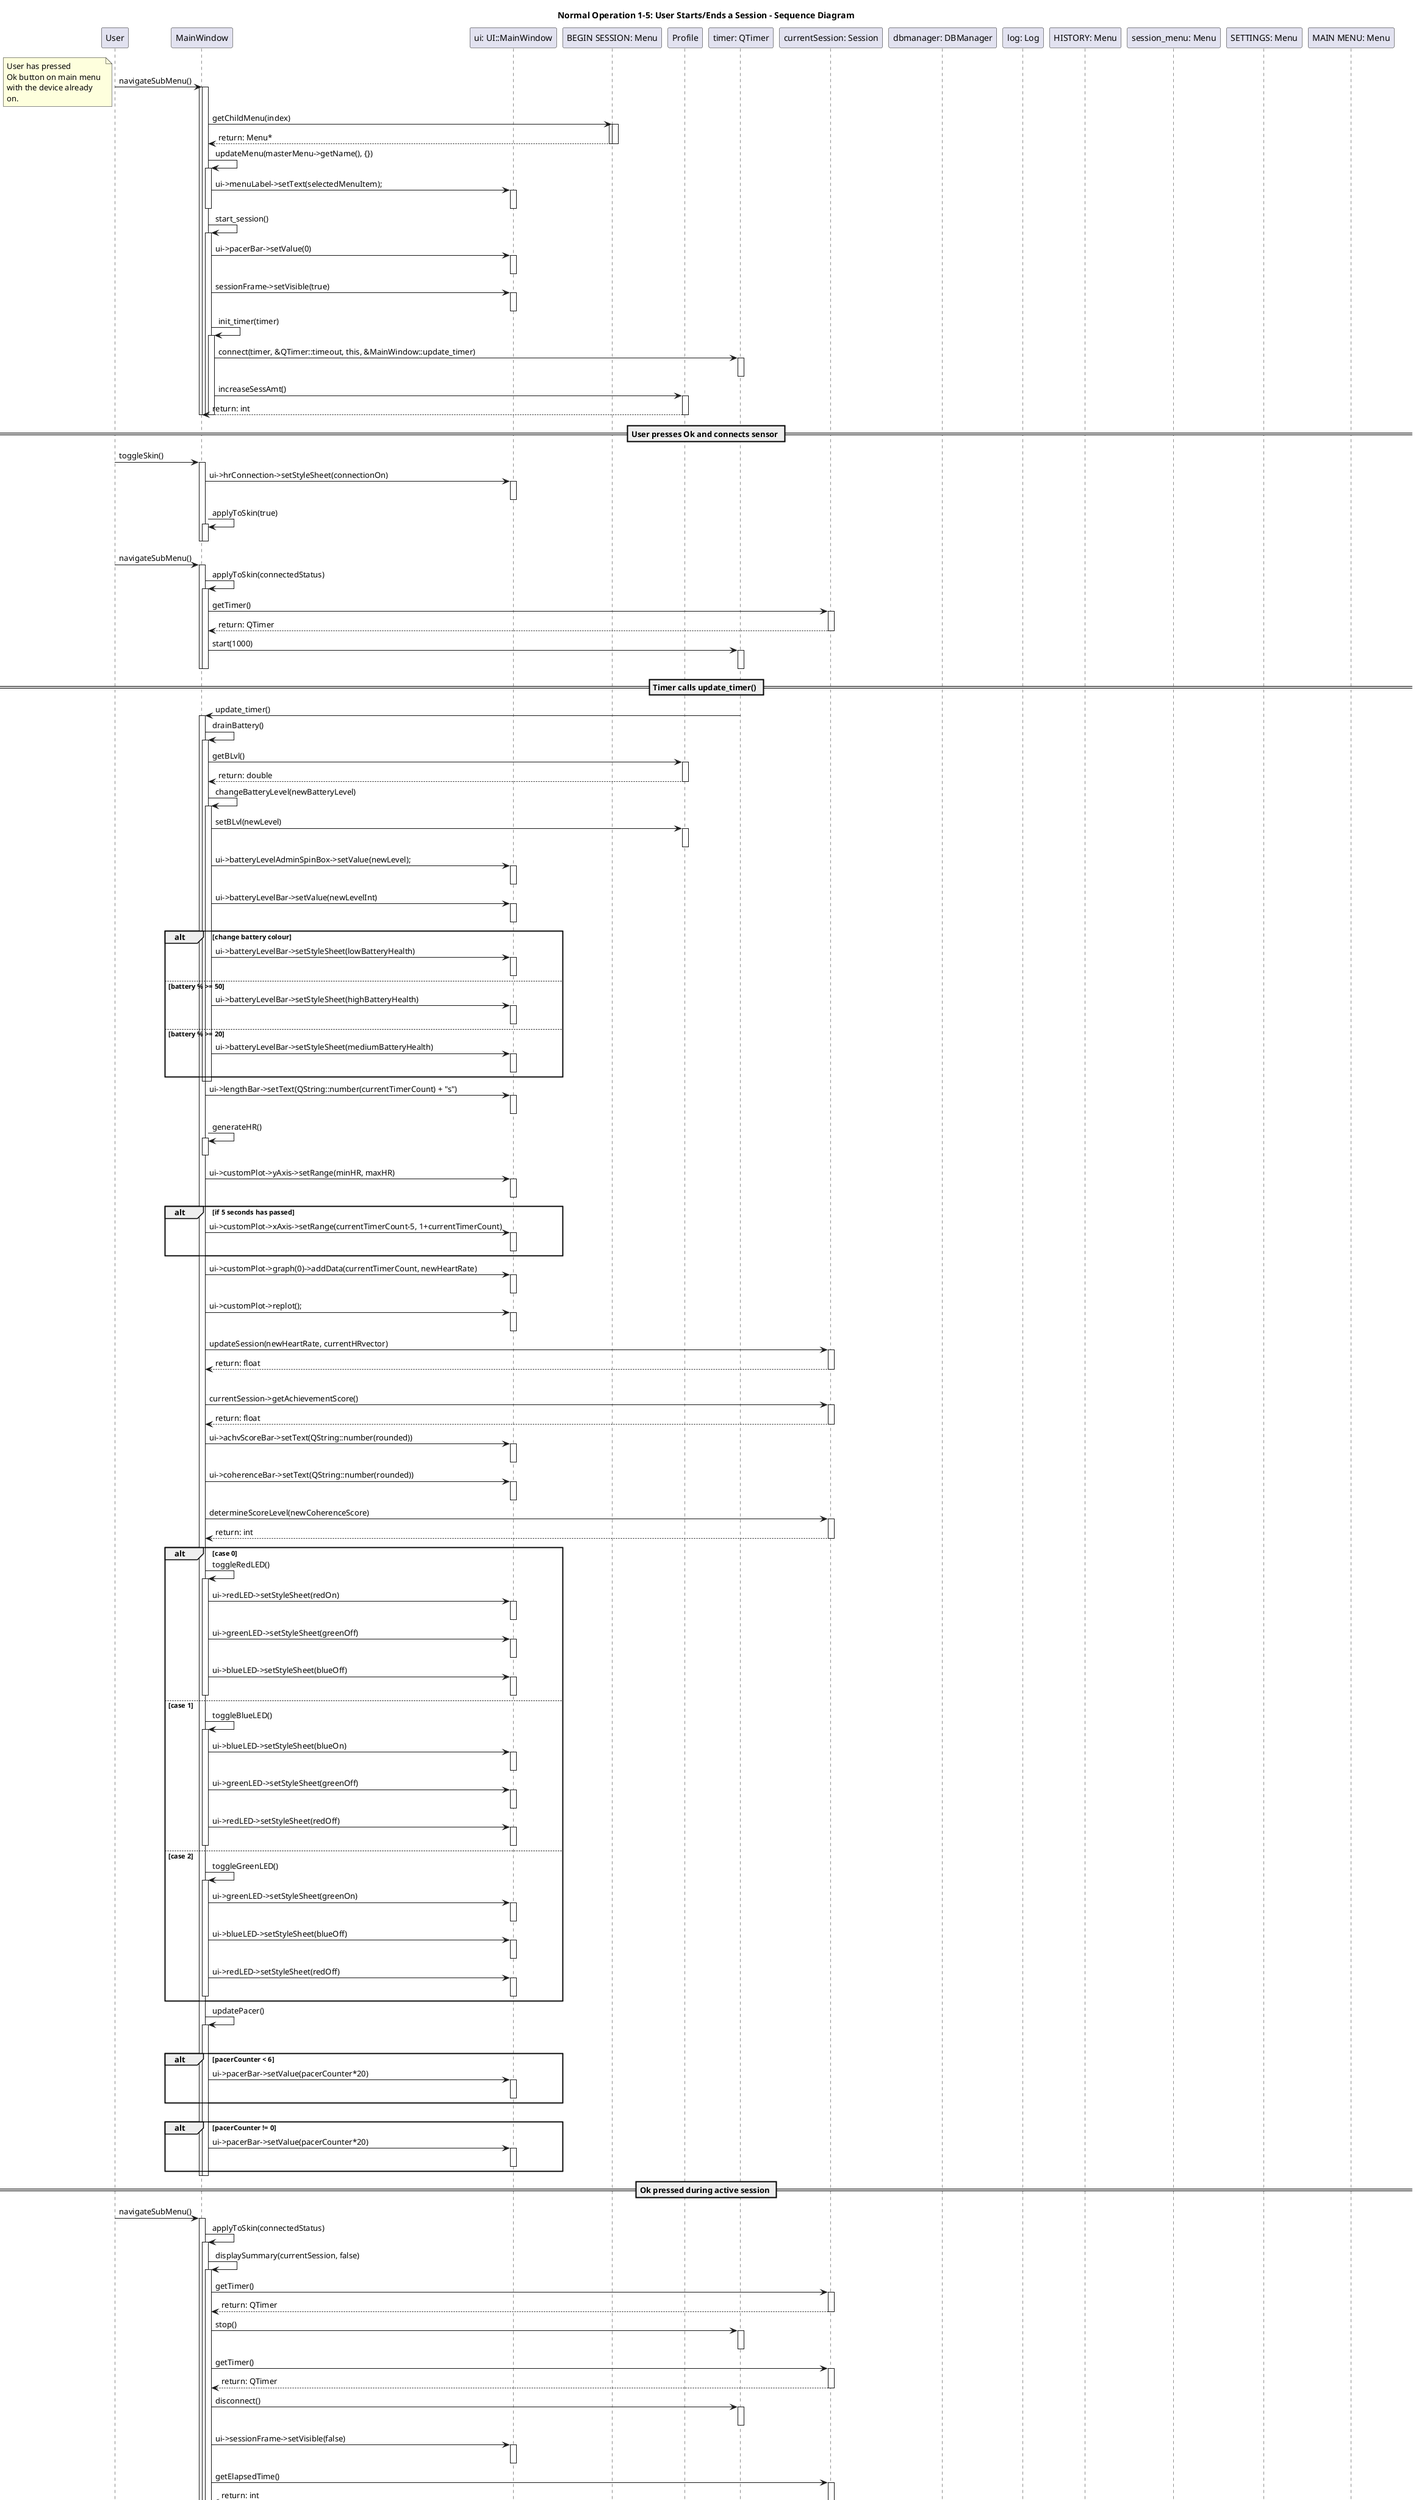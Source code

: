 @@startuml Normal Operation 1-5: User Starts/Ends a Session - Sequence Diagram
' title
title
    Normal Operation 1-5: User Starts/Ends a Session - Sequence Diagram
end title
' declare
participant User
participant "MainWindow" as main
participant "ui: UI::MainWindow" as ui
participant "BEGIN SESSION: Menu" as menu
participant Profile
participant "timer: QTimer" as thistimer
participant "currentSession: Session" as session
participant "dbmanager: DBManager" as db
participant "log: Log" as thislog
participant "HISTORY: Menu" as menu2
participant "session_menu: Menu" as menu3
participant "SETTINGS: Menu" as menu4
participant "MAIN MENU: Menu" as menu5
autoactivate on
' sequence
' ok button pressed on "BEGIN SESSION"
User -> main : navigateSubMenu()
note left
    User has pressed 
    Ok button on main menu 
    with the device already
    on.
end note
activate main

main -> menu : getChildMenu(index)
activate menu
return return: Menu*
deactivate menu

main -> main : updateMenu(masterMenu->getName(), {})
main -> ui : ui->menuLabel->setText(selectedMenuItem);
deactivate ui
deactivate main

main -> main : start_session()
main -> ui : ui->pacerBar->setValue(0)
deactivate ui
main -> ui : sessionFrame->setVisible(true)
deactivate ui
main -> main : init_timer(timer)
main -> thistimer : connect(timer, &QTimer::timeout, this, &MainWindow::update_timer)
deactivate thistimer
main -> Profile : increaseSessAmt()
return return: int
deactivate Profile
deactivate main
deactivate main
deactivate main
deactivate main
deactivate main

== User presses Ok and connects sensor ==

User -> main : toggleSkin()
main -> ui : ui->hrConnection->setStyleSheet(connectionOn)
deactivate ui
main -> main : applyToSkin(true)
deactivate main
deactivate main

User -> main : navigateSubMenu()
main -> main : applyToSkin(connectedStatus)
main -> session : getTimer()
return return: QTimer
main -> thistimer: start(1000)
deactivate thistimer
deactivate main
deactivate main

== Timer calls update_timer() ==

thistimer -> main : update_timer()
main -> main : drainBattery()
main -> Profile : getBLvl()
return return: double
main -> main: changeBatteryLevel(newBatteryLevel)
main -> Profile: setBLvl(newLevel)
deactivate Profile
main -> ui : ui->batteryLevelAdminSpinBox->setValue(newLevel);
deactivate ui
main -> ui : ui->batteryLevelBar->setValue(newLevelInt)
deactivate ui

alt change battery colour
    main -> ui : ui->batteryLevelBar->setStyleSheet(lowBatteryHealth)
    deactivate ui
else battery % >= 50
    main -> ui : ui->batteryLevelBar->setStyleSheet(highBatteryHealth)
    deactivate ui
else battery % >= 20
    main -> ui : ui->batteryLevelBar->setStyleSheet(mediumBatteryHealth)
    deactivate ui
end

deactivate main
deactivate main
main -> ui : ui->lengthBar->setText(QString::number(currentTimerCount) + "s")
deactivate ui

main -> main : generateHR()
deactivate main

main -> ui : ui->customPlot->yAxis->setRange(minHR, maxHR)
deactivate ui

alt if 5 seconds has passed
main -> ui : ui->customPlot->xAxis->setRange(currentTimerCount-5, 1+currentTimerCount)
deactivate ui
end

main -> ui : ui->customPlot->graph(0)->addData(currentTimerCount, newHeartRate)
deactivate ui
main -> ui : ui->customPlot->replot();
deactivate ui

main -> session : updateSession(newHeartRate, currentHRvector)
' alt 5 seconds since last coherence score
'     session -> session : calculateCoherenceScore(currentVector)
'     session -> session : determineScoreLevel(currentCoherence)
'     deactivate session
'     alt case 0
'         session -> session : addToLow()
'         deactivate session
'     else case 1 
'         session -> session : addToMed()
'         deactivate session
'     else case 2
'         session -> session : addToHigh()
'         deactivate session
'     end
'     session -> session : addCoherenceScore(currentCoherence)
'     deactivate session
'     deactivate session
' end
return return: float
deactivate session

alt newCoherenceScore != 1
    main -> session : currentSession->getAchievementScore()
    return return: float
    deactivate session
    main -> ui : ui->achvScoreBar->setText(QString::number(rounded))
    deactivate ui
    main -> ui : ui->coherenceBar->setText(QString::number(rounded))
    deactivate ui
    main -> session : determineScoreLevel(newCoherenceScore)
    return return: int
    deactivate session
    alt case 0
        main -> main : toggleRedLED()
        main -> ui : ui->redLED->setStyleSheet(redOn)
        deactivate ui
        main -> ui : ui->greenLED->setStyleSheet(greenOff)
        deactivate ui
        main -> ui : ui->blueLED->setStyleSheet(blueOff)
        deactivate ui
        deactivate main
    else case 1
        main -> main : toggleBlueLED()
        main -> ui : ui->blueLED->setStyleSheet(blueOn)
        deactivate ui
        main -> ui : ui->greenLED->setStyleSheet(greenOff)
        deactivate ui
        main -> ui : ui->redLED->setStyleSheet(redOff)
        deactivate ui
        deactivate main   
    else case 2
        main -> main : toggleGreenLED()
        main -> ui : ui->greenLED->setStyleSheet(greenOn)
        deactivate ui
        main -> ui : ui->blueLED->setStyleSheet(blueOff)
        deactivate ui
        main -> ui : ui->redLED->setStyleSheet(redOff)
        deactivate ui
        deactivate main   
end

main -> main : updatePacer()
alt pacerCountUp == true
    alt pacerCounter < 6
        main -> ui:ui->pacerBar->setValue(pacerCounter*20)
        deactivate ui 
    end
else pacerCountDown == true
    alt pacerCounter != 0
        main -> ui:ui->pacerBar->setValue(pacerCounter*20)
        deactivate ui 
    end
deactivate main
deactivate main

== Ok pressed during active session ==
User -> main : navigateSubMenu()
main -> main : applyToSkin(connectedStatus)
main -> main : displaySummary(currentSession, false)
main -> session : getTimer()
return return: QTimer
main -> thistimer: stop()
deactivate thistimer
main -> session : getTimer()
return return: QTimer
main -> thistimer: disconnect()
deactivate thistimer

main -> ui : ui->sessionFrame->setVisible(false)
deactivate ui
main -> session : getElapsedTime()
return return: int
deactivate session
main -> ui : ui->customPlot_2->xAxis->setRange(0, int)
deactivate ui

loop size of recordedHR in session
    main -> session : getGraph_int().size()
    return return: int
    deactivate session
    main -> session : getGraph_int()
    return return: QVector<int>
    deactivate session
end

main -> ui : ui->customPlot_2->yAxis->setRange(sessionMin, sessionMax)
deactivate ui
main -> ui : ui->customPlot_2->graph(0)->setData(emptyData, emptyData)
deactivate ui

main -> session : session->getElapsedTime()
return return: int
deactivate session

main -> ui : ui->customPlot_2->graph(0)->setData(seconds, session->getGraph_double())
deactivate ui
main -> ui : ui->customPlot_2->replot()
deactivate ui

main -> db : addLog(log)
deactivate db

main -> session : getCoherenceCount()
return return: int
deactivate session
main -> session : getAchievementScore()
return return: float
deactivate session
main -> session : getCoherenceCount()
return return: int
deactivate session
main -> ui : ui->avgScore->setText("Avg Score: "+ QString::number(rounded))
deactivate ui
main -> ui : ui->challengeLvlBar->setText(QString::number(session->getChallengeLevel()))
deactivate ui
main -> ui : ui->achvScoreBar_2->setText(QString::number(rounded))
deactivate ui
main -> ui : ui->lengthBar_2->setText(QString::number(session->getElapsedTime()) + "s")
deactivate ui

main -> ui : ui->timeInHigh->setText(string))
deactivate ui
main -> ui : ui->timeInMed->setText(string)
deactivate ui
main -> ui : ui->timeInLow->setText(string)
deactivate ui

main -> session : session->getElapsedTime()
return return: int
deactivate session
main -> ui : ui->summaryFrame->setVisible(true)
deactivate ui

main -> main : turnOffLights()
main -> ui : ui->redLED->setStyleSheet(redOff)
deactivate ui
main -> ui : ui->blueLED->setStyleSheet(blueOff)
deactivate ui
main -> ui : ui->greenLED->setStyleSheet(greenOff)
deactivate ui
deactivate main
deactivate main
deactivate main
deactivate main

== Back or Menu pressed while session summary is visible ==
User -> main : navigateBack()

main -> main : clearSessionSummary()
main -> ui : ui->summaryFrame->setVisible(false)
deactivate ui
main -> ui : ui->coherenceBar->setText("0.0")
deactivate ui
main -> ui : ui->lengthBar->setText("0s")
deactivate ui
main -> ui : ui->achvScoreBar->setText("0.0")
deactivate ui
main -> ui : ui->customPlot->xAxis->setRange(0, 5)
deactivate ui
main -> ui : ui->customPlot->yAxis->setRange(minHR, maxHR)
deactivate ui
main -> ui : ui->customPlot->graph(0)->setData(emptyData, emptyData)
deactivate ui
main -> ui : ui->customPlot->replot()
deactivate ui

main -> main : navigateToMainMenu()
main -> main : initializeMainMenu(masterMenu)
main -> ui : ui->menuLabel->setText(masterMenu->getName())
deactivate ui
main -> menu : addChildMenu(begin_session)
deactivate menu

main -> main : create_history_menu(m)
main -> db : getLogs()
return return: QVector<Log*>*
main -> menu2 : addChildMenu(clearHistory)
deactivate menu2
loop for each log returned by dbmanager
    main -> menu3 : addChildMenu(view)
    deactivate menu3
    main -> menu3 : addChildMenu(delete_menu)
    deactivate menu3
    main -> menu2 : addChildMenu(session_menu)
    deactivate menu2
end
deactivate main

main -> menu2 : addChildMenu(history)
deactivate menu2

main -> main : create_settings_menu(m)
main -> menu4 : addChildMenu(reset)
deactivate menu4
main -> menu4 : addChildMenu(challengeLevel)
deactivate menu4
main -> menu4 : addChildMenu(pacerDuration)
deactivate menu4
deactivate main

main -> menu4 : addChildMenu(settings)
deactivate menu4
deactivate main

main -> menu5 : getName()
return return: QString
deactivate menu5
main -> menu5 : getMenuItems()
return return: QStringList
deactivate menu5
main -> main : updateMenu(QString, QStringList)
main -> ui : ui->menuLabel->setText(selectedMenuItem)
deactivate ui
deactivate main
deactivate main
deactivate main
deactivate main
@@enduml